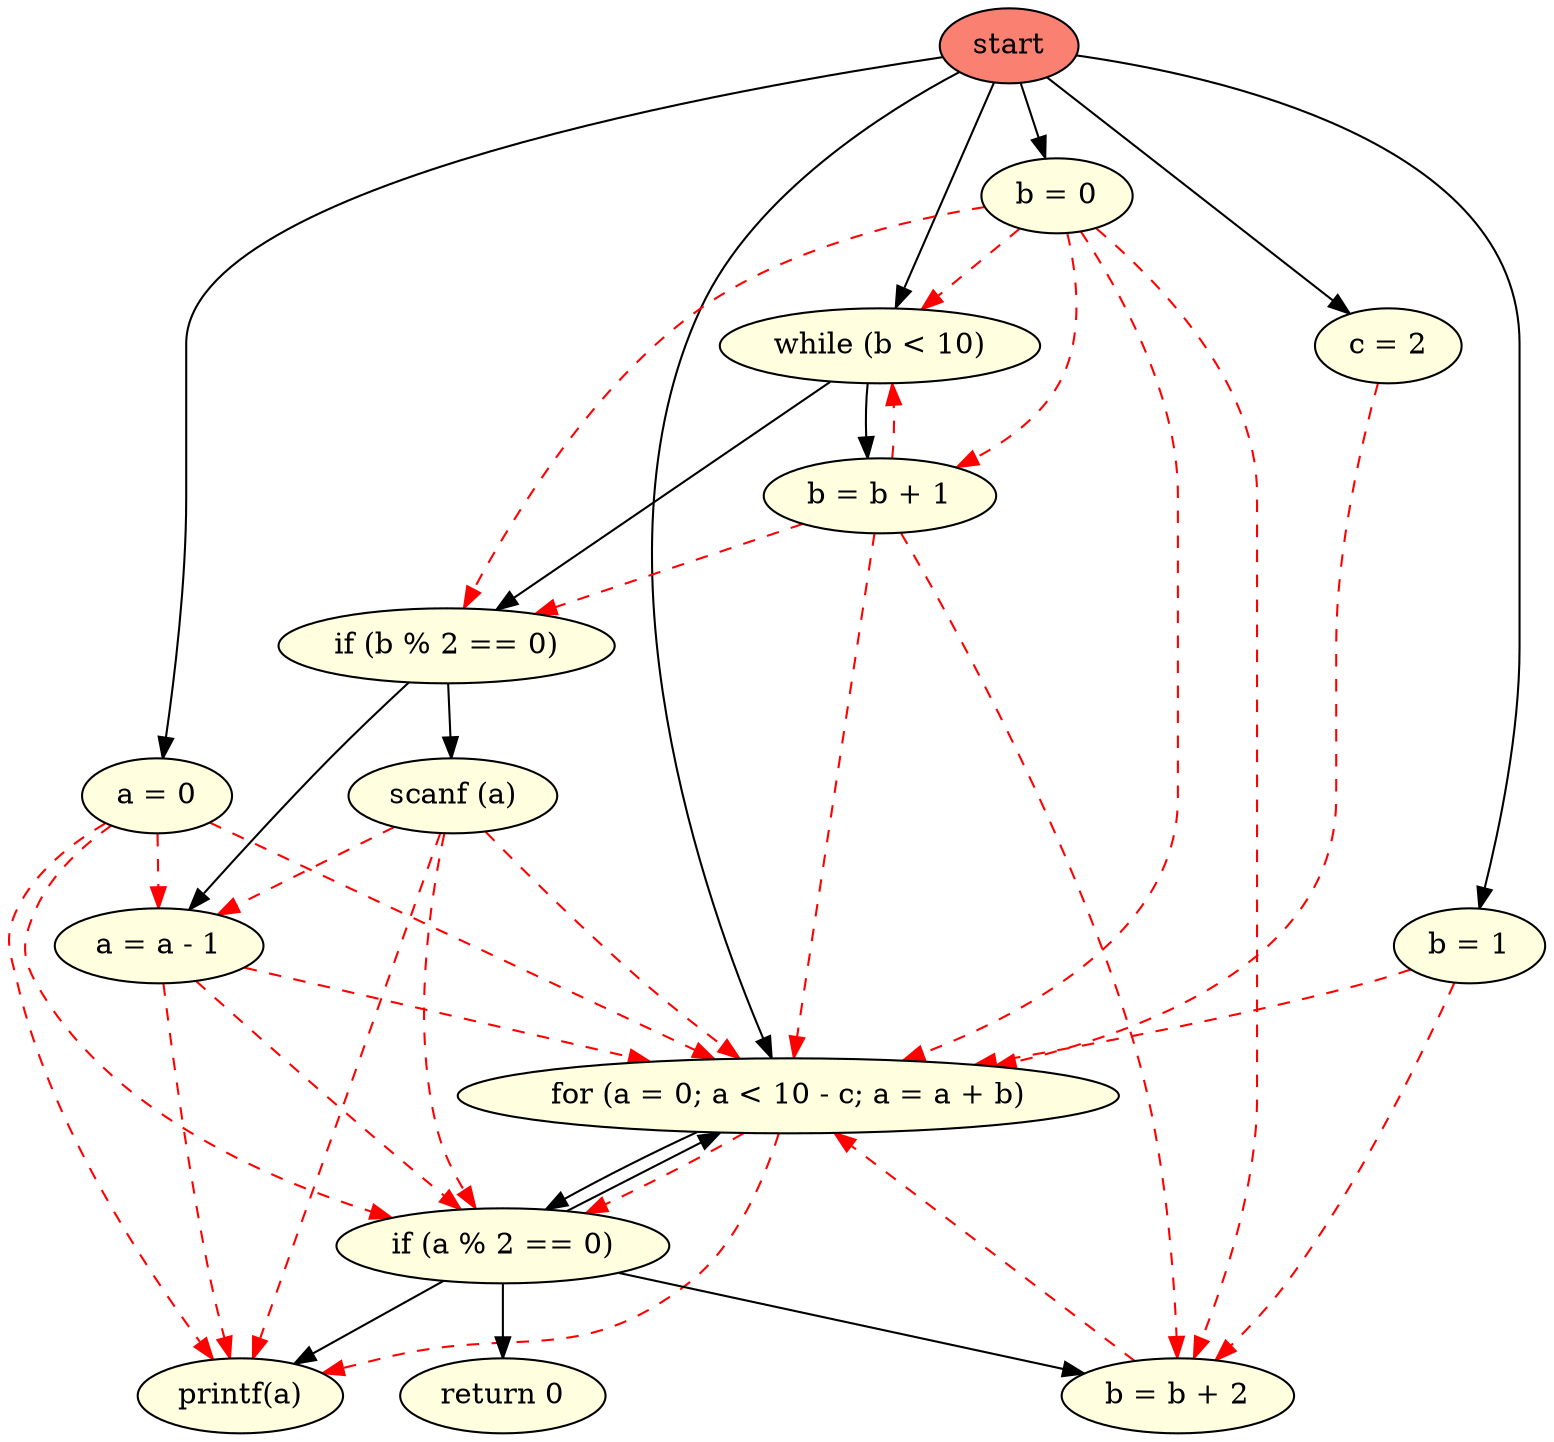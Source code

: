 digraph {
  outputorder=edgesfirst;
  1[shape=ellipse, fillcolor=salmon, style=filled, label="start"];
  3[shape=ellipse, fillcolor=lightyellow, style=filled, label="a = 0"];
  4[shape=ellipse, fillcolor=lightyellow, style=filled, label="b = 0"];
  5[shape=ellipse, fillcolor=lightyellow, style=filled, label="while (b < 10)"];
  11[shape=ellipse, fillcolor=lightyellow, style=filled, label="b = 1"];
  12[shape=ellipse, fillcolor=lightyellow, style=filled, label="c = 2"];
  13[shape=ellipse, fillcolor=lightyellow, style=filled, label="for (a = 0; a < 10 - c; a = a + b)"];
  6[shape=ellipse, fillcolor=lightyellow, style=filled, label="if (b % 2 == 0)"];
  10[shape=ellipse, fillcolor=lightyellow, style=filled, label="b = b + 1"];
  7[shape=ellipse, fillcolor=lightyellow, style=filled, label="scanf (a)"];
  8[shape=ellipse, fillcolor=lightyellow, style=filled, label="a = a - 1"];
  14[shape=ellipse, fillcolor=lightyellow, style=filled, label="if (a % 2 == 0)"];
  15[shape=ellipse, fillcolor=lightyellow, style=filled, label="printf(a)"];
  16[shape=ellipse, fillcolor=lightyellow, style=filled, label="return 0"];
  19[shape=ellipse, fillcolor=lightyellow, style=filled, label="b = b + 2"];
  1 -> 11[style = ""];
  1 -> 12[style = ""];
  1 -> 13[style = ""];
  1 -> 3[style = ""];
  1 -> 4[style = ""];
  1 -> 5[style = ""];
  5 -> 10[style = ""];
  5 -> 6[style = ""];
  13 -> 14[style = ""];
  6 -> 7[style = ""];
  6 -> 8[style = ""];
  14 -> 13[style = ""];
  14 -> 15[style = ""];
  14 -> 16[style = ""];
  14 -> 19[style = ""];
  3 -> 8 [style = dashed, color = red];
  3 -> 13 [style = dashed, color = red];
  3 -> 14 [style = dashed, color = red];
  3 -> 15 [style = dashed, color = red];
  4 -> 5 [style = dashed, color = red];
  4 -> 6 [style = dashed, color = red];
  4 -> 10 [style = dashed, color = red];
  4 -> 13 [style = dashed, color = red];
  4 -> 19 [style = dashed, color = red];
  7 -> 8 [style = dashed, color = red];
  7 -> 13 [style = dashed, color = red];
  7 -> 14 [style = dashed, color = red];
  7 -> 15 [style = dashed, color = red];
  8 -> 13 [style = dashed, color = red];
  8 -> 14 [style = dashed, color = red];
  8 -> 15 [style = dashed, color = red];
  10 -> 5 [style = dashed, color = red];
  10 -> 6 [style = dashed, color = red];
  10 -> 13 [style = dashed, color = red];
  10 -> 19 [style = dashed, color = red];
  11 -> 13 [style = dashed, color = red];
  11 -> 19 [style = dashed, color = red];
  12 -> 13 [style = dashed, color = red];
  13 -> 14 [style = dashed, color = red];
  13 -> 15 [style = dashed, color = red];
  19 -> 13 [style = dashed, color = red];
}
